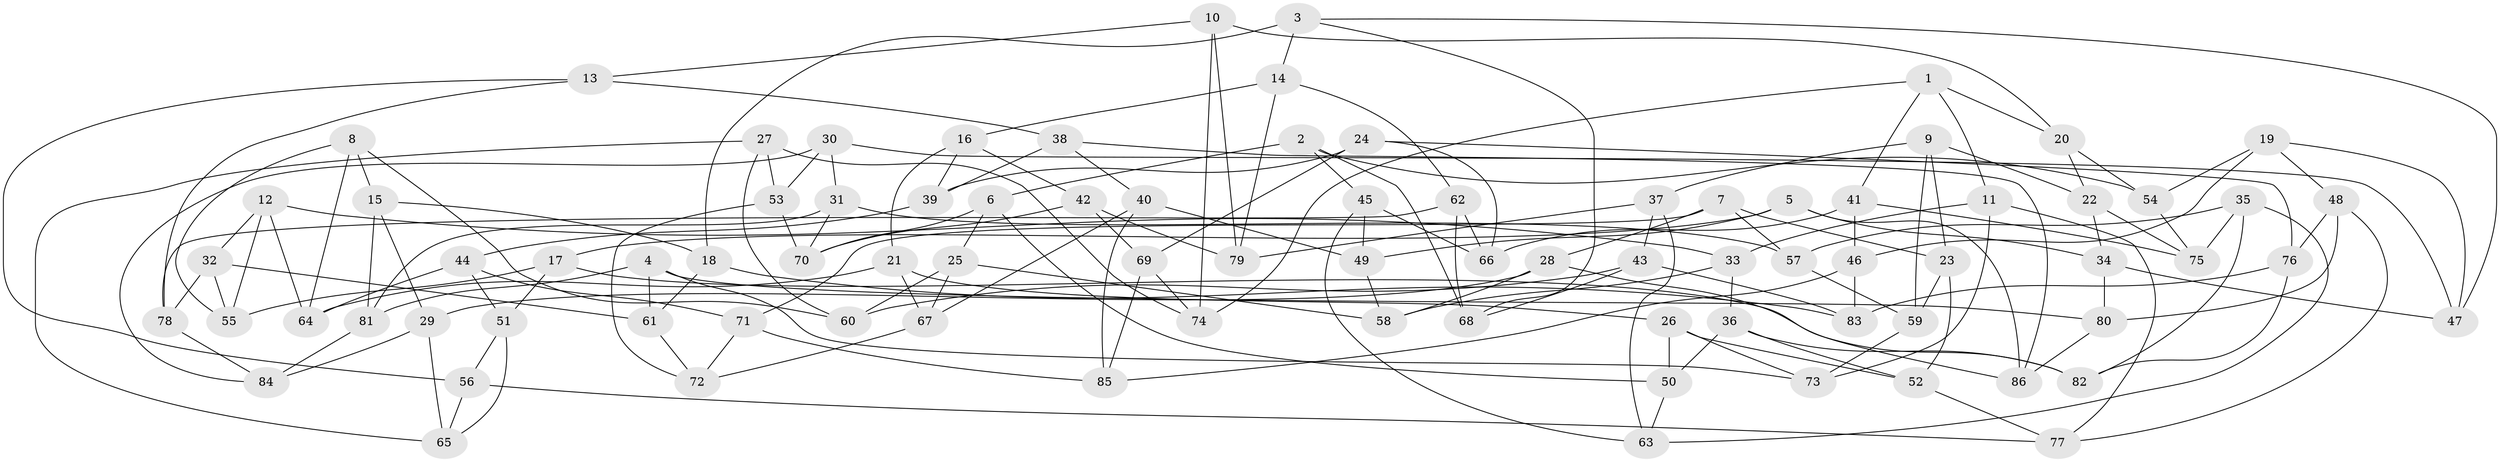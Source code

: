 // coarse degree distribution, {7: 0.23076923076923078, 10: 0.038461538461538464, 9: 0.038461538461538464, 8: 0.23076923076923078, 3: 0.07692307692307693, 5: 0.19230769230769232, 6: 0.11538461538461539, 4: 0.07692307692307693}
// Generated by graph-tools (version 1.1) at 2025/54/03/04/25 22:54:03]
// undirected, 86 vertices, 172 edges
graph export_dot {
  node [color=gray90,style=filled];
  1;
  2;
  3;
  4;
  5;
  6;
  7;
  8;
  9;
  10;
  11;
  12;
  13;
  14;
  15;
  16;
  17;
  18;
  19;
  20;
  21;
  22;
  23;
  24;
  25;
  26;
  27;
  28;
  29;
  30;
  31;
  32;
  33;
  34;
  35;
  36;
  37;
  38;
  39;
  40;
  41;
  42;
  43;
  44;
  45;
  46;
  47;
  48;
  49;
  50;
  51;
  52;
  53;
  54;
  55;
  56;
  57;
  58;
  59;
  60;
  61;
  62;
  63;
  64;
  65;
  66;
  67;
  68;
  69;
  70;
  71;
  72;
  73;
  74;
  75;
  76;
  77;
  78;
  79;
  80;
  81;
  82;
  83;
  84;
  85;
  86;
  1 -- 20;
  1 -- 41;
  1 -- 11;
  1 -- 74;
  2 -- 68;
  2 -- 45;
  2 -- 6;
  2 -- 54;
  3 -- 68;
  3 -- 18;
  3 -- 14;
  3 -- 47;
  4 -- 73;
  4 -- 80;
  4 -- 81;
  4 -- 61;
  5 -- 49;
  5 -- 17;
  5 -- 86;
  5 -- 34;
  6 -- 25;
  6 -- 50;
  6 -- 70;
  7 -- 28;
  7 -- 57;
  7 -- 23;
  7 -- 71;
  8 -- 55;
  8 -- 60;
  8 -- 64;
  8 -- 15;
  9 -- 59;
  9 -- 22;
  9 -- 23;
  9 -- 37;
  10 -- 13;
  10 -- 79;
  10 -- 74;
  10 -- 20;
  11 -- 73;
  11 -- 33;
  11 -- 77;
  12 -- 55;
  12 -- 33;
  12 -- 32;
  12 -- 64;
  13 -- 38;
  13 -- 78;
  13 -- 56;
  14 -- 62;
  14 -- 16;
  14 -- 79;
  15 -- 18;
  15 -- 81;
  15 -- 29;
  16 -- 39;
  16 -- 21;
  16 -- 42;
  17 -- 82;
  17 -- 55;
  17 -- 51;
  18 -- 83;
  18 -- 61;
  19 -- 54;
  19 -- 47;
  19 -- 46;
  19 -- 48;
  20 -- 54;
  20 -- 22;
  21 -- 64;
  21 -- 67;
  21 -- 26;
  22 -- 75;
  22 -- 34;
  23 -- 59;
  23 -- 52;
  24 -- 76;
  24 -- 69;
  24 -- 39;
  24 -- 66;
  25 -- 60;
  25 -- 58;
  25 -- 67;
  26 -- 50;
  26 -- 52;
  26 -- 73;
  27 -- 65;
  27 -- 60;
  27 -- 53;
  27 -- 74;
  28 -- 58;
  28 -- 86;
  28 -- 29;
  29 -- 84;
  29 -- 65;
  30 -- 31;
  30 -- 53;
  30 -- 47;
  30 -- 84;
  31 -- 57;
  31 -- 70;
  31 -- 81;
  32 -- 55;
  32 -- 61;
  32 -- 78;
  33 -- 36;
  33 -- 58;
  34 -- 47;
  34 -- 80;
  35 -- 75;
  35 -- 82;
  35 -- 57;
  35 -- 63;
  36 -- 82;
  36 -- 50;
  36 -- 52;
  37 -- 63;
  37 -- 79;
  37 -- 43;
  38 -- 40;
  38 -- 39;
  38 -- 86;
  39 -- 44;
  40 -- 49;
  40 -- 85;
  40 -- 67;
  41 -- 66;
  41 -- 46;
  41 -- 75;
  42 -- 70;
  42 -- 69;
  42 -- 79;
  43 -- 60;
  43 -- 68;
  43 -- 83;
  44 -- 51;
  44 -- 71;
  44 -- 64;
  45 -- 66;
  45 -- 63;
  45 -- 49;
  46 -- 83;
  46 -- 85;
  48 -- 80;
  48 -- 77;
  48 -- 76;
  49 -- 58;
  50 -- 63;
  51 -- 65;
  51 -- 56;
  52 -- 77;
  53 -- 70;
  53 -- 72;
  54 -- 75;
  56 -- 65;
  56 -- 77;
  57 -- 59;
  59 -- 73;
  61 -- 72;
  62 -- 66;
  62 -- 68;
  62 -- 78;
  67 -- 72;
  69 -- 85;
  69 -- 74;
  71 -- 85;
  71 -- 72;
  76 -- 83;
  76 -- 82;
  78 -- 84;
  80 -- 86;
  81 -- 84;
}
